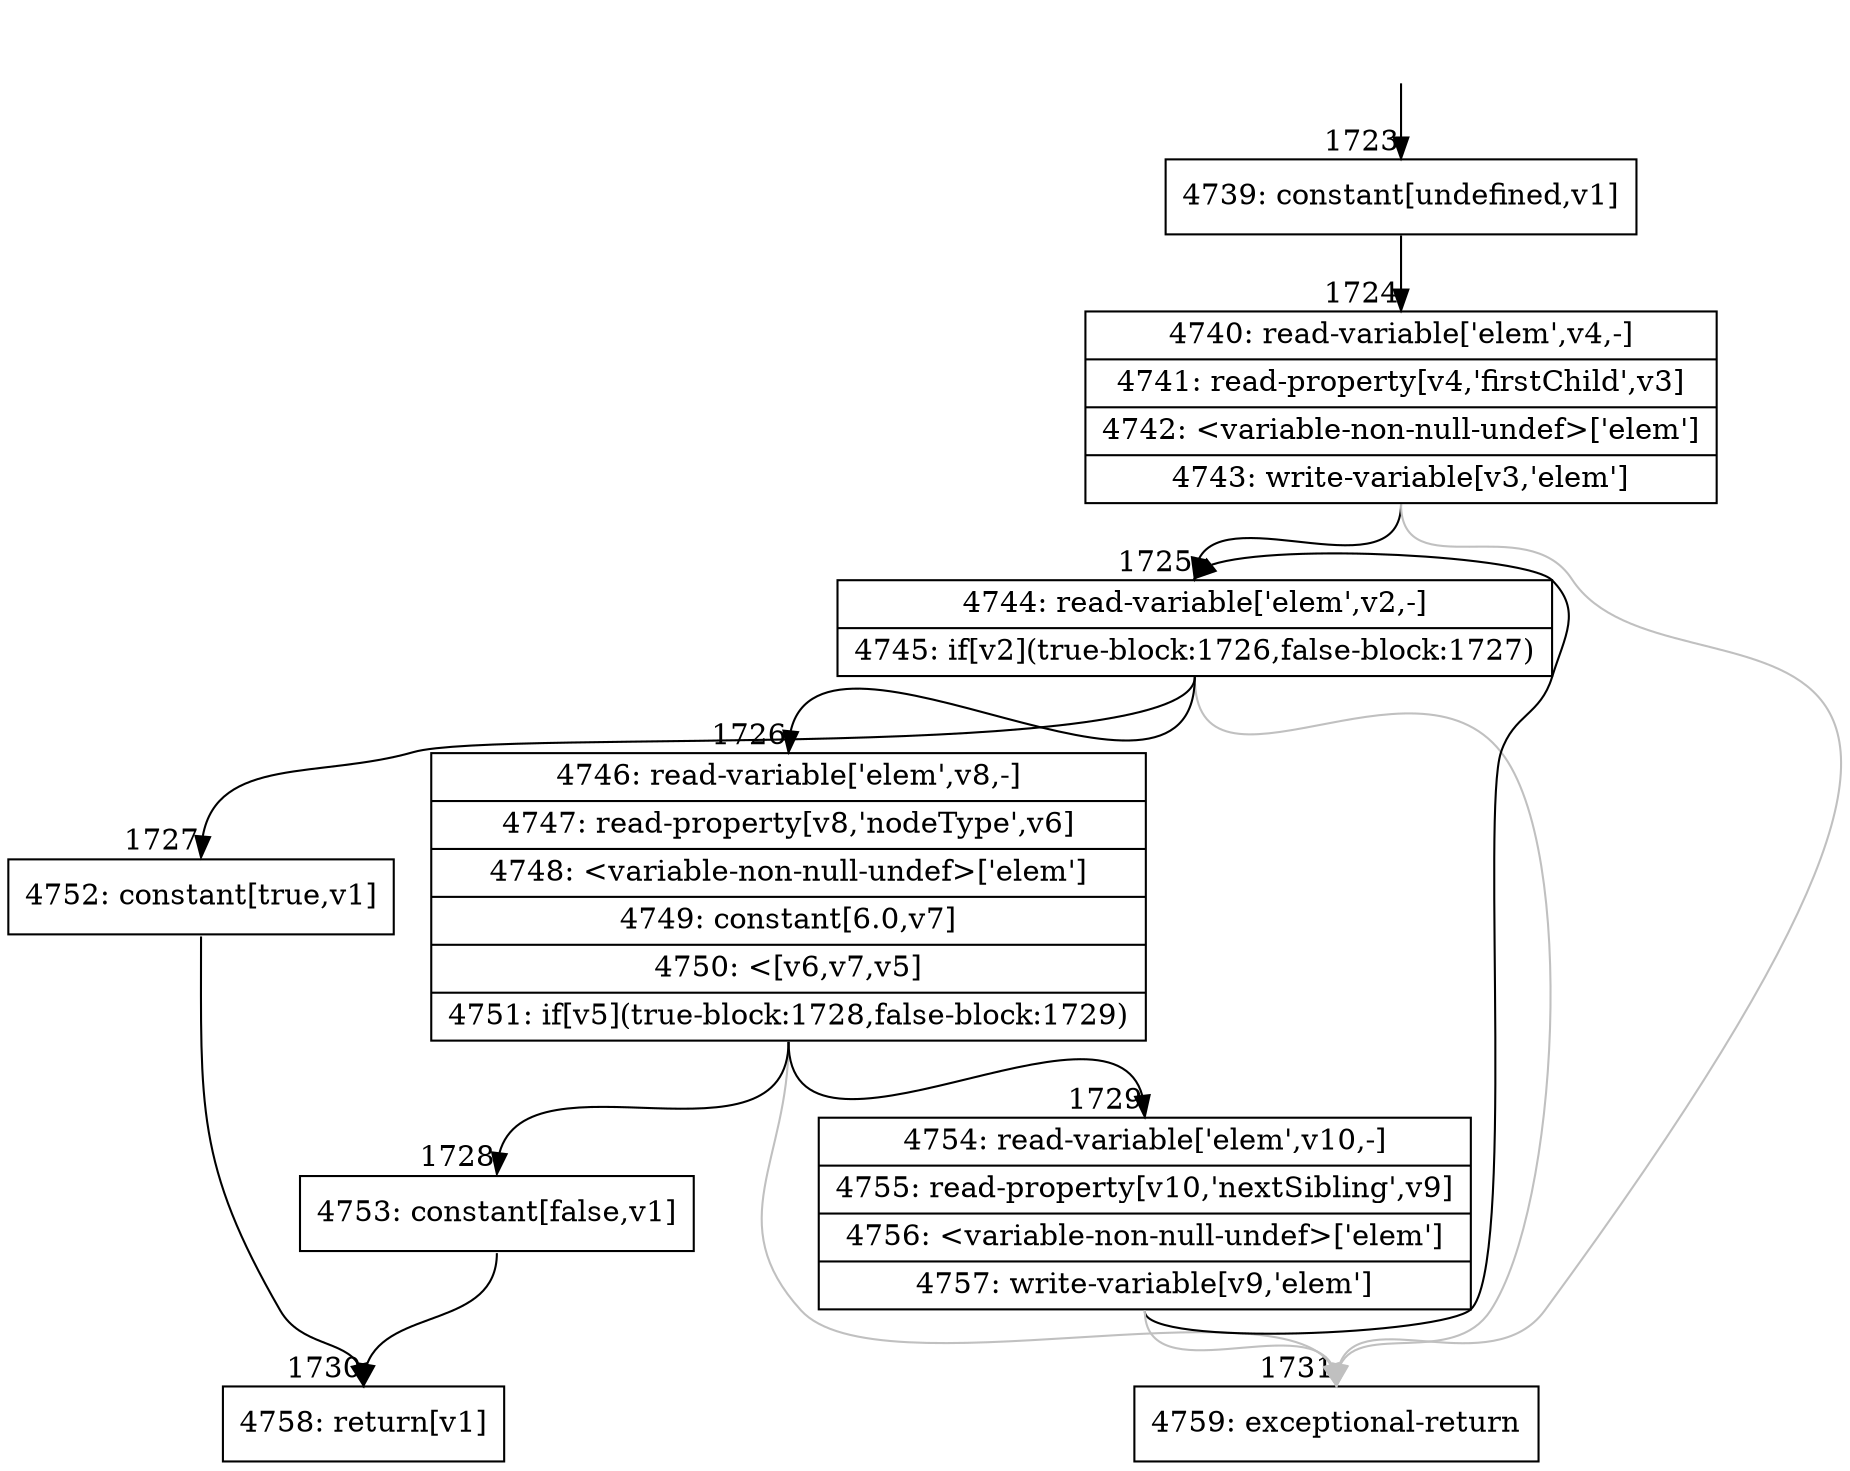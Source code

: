 digraph {
rankdir="TD"
BB_entry124[shape=none,label=""];
BB_entry124 -> BB1723 [tailport=s, headport=n, headlabel="    1723"]
BB1723 [shape=record label="{4739: constant[undefined,v1]}" ] 
BB1723 -> BB1724 [tailport=s, headport=n, headlabel="      1724"]
BB1724 [shape=record label="{4740: read-variable['elem',v4,-]|4741: read-property[v4,'firstChild',v3]|4742: \<variable-non-null-undef\>['elem']|4743: write-variable[v3,'elem']}" ] 
BB1724 -> BB1725 [tailport=s, headport=n, headlabel="      1725"]
BB1724 -> BB1731 [tailport=s, headport=n, color=gray, headlabel="      1731"]
BB1725 [shape=record label="{4744: read-variable['elem',v2,-]|4745: if[v2](true-block:1726,false-block:1727)}" ] 
BB1725 -> BB1726 [tailport=s, headport=n, headlabel="      1726"]
BB1725 -> BB1727 [tailport=s, headport=n, headlabel="      1727"]
BB1725 -> BB1731 [tailport=s, headport=n, color=gray]
BB1726 [shape=record label="{4746: read-variable['elem',v8,-]|4747: read-property[v8,'nodeType',v6]|4748: \<variable-non-null-undef\>['elem']|4749: constant[6.0,v7]|4750: \<[v6,v7,v5]|4751: if[v5](true-block:1728,false-block:1729)}" ] 
BB1726 -> BB1728 [tailport=s, headport=n, headlabel="      1728"]
BB1726 -> BB1729 [tailport=s, headport=n, headlabel="      1729"]
BB1726 -> BB1731 [tailport=s, headport=n, color=gray]
BB1727 [shape=record label="{4752: constant[true,v1]}" ] 
BB1727 -> BB1730 [tailport=s, headport=n, headlabel="      1730"]
BB1728 [shape=record label="{4753: constant[false,v1]}" ] 
BB1728 -> BB1730 [tailport=s, headport=n]
BB1729 [shape=record label="{4754: read-variable['elem',v10,-]|4755: read-property[v10,'nextSibling',v9]|4756: \<variable-non-null-undef\>['elem']|4757: write-variable[v9,'elem']}" ] 
BB1729 -> BB1725 [tailport=s, headport=n]
BB1729 -> BB1731 [tailport=s, headport=n, color=gray]
BB1730 [shape=record label="{4758: return[v1]}" ] 
BB1731 [shape=record label="{4759: exceptional-return}" ] 
}
